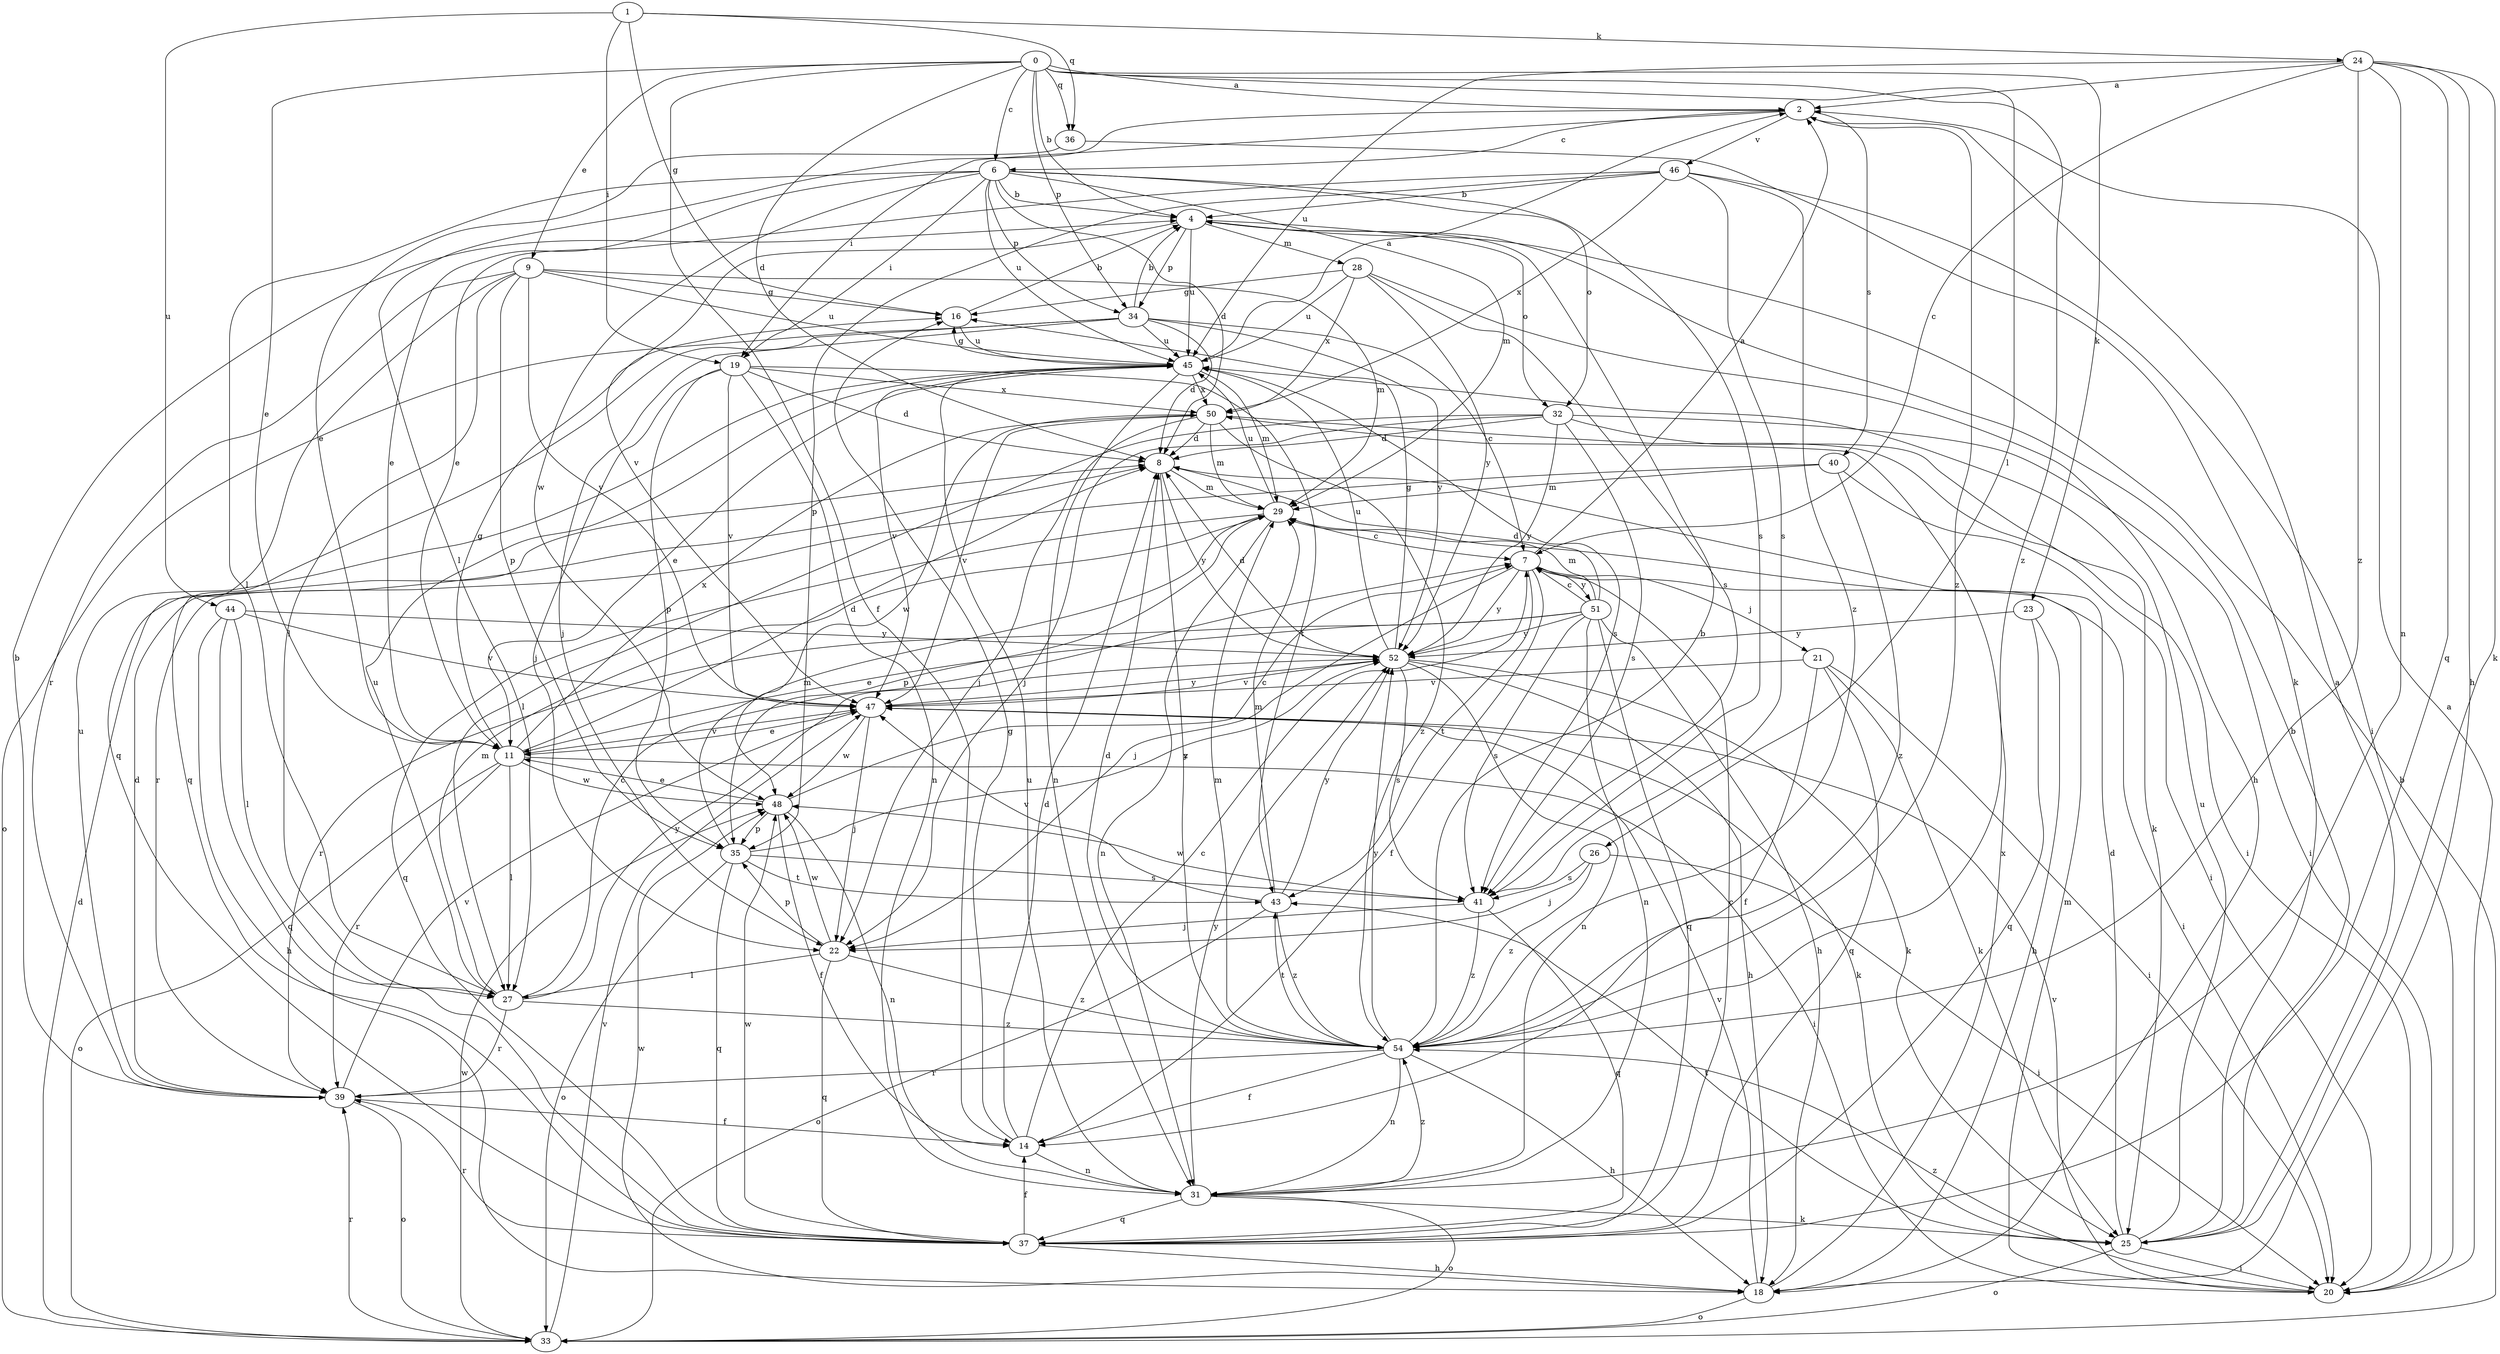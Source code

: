 strict digraph  {
0;
1;
2;
4;
6;
7;
8;
9;
11;
14;
16;
18;
19;
20;
21;
22;
23;
24;
25;
26;
27;
28;
29;
31;
32;
33;
34;
35;
36;
37;
39;
40;
41;
43;
44;
45;
46;
47;
48;
50;
51;
52;
54;
0 -> 2  [label=a];
0 -> 4  [label=b];
0 -> 6  [label=c];
0 -> 8  [label=d];
0 -> 9  [label=e];
0 -> 11  [label=e];
0 -> 14  [label=f];
0 -> 23  [label=k];
0 -> 26  [label=l];
0 -> 34  [label=p];
0 -> 36  [label=q];
0 -> 54  [label=z];
1 -> 16  [label=g];
1 -> 19  [label=i];
1 -> 24  [label=k];
1 -> 36  [label=q];
1 -> 44  [label=u];
2 -> 6  [label=c];
2 -> 19  [label=i];
2 -> 27  [label=l];
2 -> 40  [label=s];
2 -> 46  [label=v];
2 -> 54  [label=z];
4 -> 28  [label=m];
4 -> 32  [label=o];
4 -> 34  [label=p];
4 -> 45  [label=u];
4 -> 47  [label=v];
6 -> 4  [label=b];
6 -> 8  [label=d];
6 -> 11  [label=e];
6 -> 19  [label=i];
6 -> 27  [label=l];
6 -> 29  [label=m];
6 -> 32  [label=o];
6 -> 34  [label=p];
6 -> 41  [label=s];
6 -> 45  [label=u];
6 -> 48  [label=w];
7 -> 2  [label=a];
7 -> 14  [label=f];
7 -> 20  [label=i];
7 -> 21  [label=j];
7 -> 22  [label=j];
7 -> 43  [label=t];
7 -> 51  [label=y];
7 -> 52  [label=y];
8 -> 29  [label=m];
8 -> 52  [label=y];
8 -> 54  [label=z];
9 -> 16  [label=g];
9 -> 27  [label=l];
9 -> 29  [label=m];
9 -> 35  [label=p];
9 -> 37  [label=q];
9 -> 39  [label=r];
9 -> 45  [label=u];
9 -> 47  [label=v];
11 -> 8  [label=d];
11 -> 16  [label=g];
11 -> 20  [label=i];
11 -> 27  [label=l];
11 -> 33  [label=o];
11 -> 39  [label=r];
11 -> 47  [label=v];
11 -> 48  [label=w];
11 -> 50  [label=x];
14 -> 7  [label=c];
14 -> 8  [label=d];
14 -> 16  [label=g];
14 -> 31  [label=n];
16 -> 4  [label=b];
16 -> 45  [label=u];
18 -> 33  [label=o];
18 -> 47  [label=v];
18 -> 48  [label=w];
18 -> 50  [label=x];
19 -> 8  [label=d];
19 -> 22  [label=j];
19 -> 31  [label=n];
19 -> 35  [label=p];
19 -> 43  [label=t];
19 -> 47  [label=v];
19 -> 50  [label=x];
20 -> 2  [label=a];
20 -> 29  [label=m];
20 -> 47  [label=v];
20 -> 54  [label=z];
21 -> 14  [label=f];
21 -> 20  [label=i];
21 -> 25  [label=k];
21 -> 37  [label=q];
21 -> 47  [label=v];
22 -> 27  [label=l];
22 -> 35  [label=p];
22 -> 37  [label=q];
22 -> 48  [label=w];
22 -> 54  [label=z];
23 -> 18  [label=h];
23 -> 37  [label=q];
23 -> 52  [label=y];
24 -> 2  [label=a];
24 -> 7  [label=c];
24 -> 18  [label=h];
24 -> 25  [label=k];
24 -> 31  [label=n];
24 -> 37  [label=q];
24 -> 45  [label=u];
24 -> 54  [label=z];
25 -> 2  [label=a];
25 -> 4  [label=b];
25 -> 8  [label=d];
25 -> 20  [label=i];
25 -> 33  [label=o];
25 -> 43  [label=t];
25 -> 45  [label=u];
26 -> 20  [label=i];
26 -> 22  [label=j];
26 -> 41  [label=s];
26 -> 54  [label=z];
27 -> 7  [label=c];
27 -> 29  [label=m];
27 -> 39  [label=r];
27 -> 45  [label=u];
27 -> 52  [label=y];
27 -> 54  [label=z];
28 -> 16  [label=g];
28 -> 18  [label=h];
28 -> 41  [label=s];
28 -> 45  [label=u];
28 -> 50  [label=x];
28 -> 52  [label=y];
29 -> 7  [label=c];
29 -> 31  [label=n];
29 -> 35  [label=p];
29 -> 37  [label=q];
29 -> 45  [label=u];
31 -> 25  [label=k];
31 -> 33  [label=o];
31 -> 37  [label=q];
31 -> 45  [label=u];
31 -> 52  [label=y];
31 -> 54  [label=z];
32 -> 8  [label=d];
32 -> 20  [label=i];
32 -> 22  [label=j];
32 -> 25  [label=k];
32 -> 27  [label=l];
32 -> 41  [label=s];
32 -> 52  [label=y];
33 -> 4  [label=b];
33 -> 8  [label=d];
33 -> 39  [label=r];
33 -> 47  [label=v];
33 -> 48  [label=w];
34 -> 4  [label=b];
34 -> 7  [label=c];
34 -> 8  [label=d];
34 -> 22  [label=j];
34 -> 33  [label=o];
34 -> 37  [label=q];
34 -> 45  [label=u];
34 -> 52  [label=y];
35 -> 29  [label=m];
35 -> 33  [label=o];
35 -> 37  [label=q];
35 -> 41  [label=s];
35 -> 43  [label=t];
35 -> 52  [label=y];
36 -> 11  [label=e];
36 -> 25  [label=k];
37 -> 7  [label=c];
37 -> 14  [label=f];
37 -> 18  [label=h];
37 -> 39  [label=r];
37 -> 48  [label=w];
39 -> 4  [label=b];
39 -> 8  [label=d];
39 -> 14  [label=f];
39 -> 33  [label=o];
39 -> 45  [label=u];
39 -> 47  [label=v];
40 -> 20  [label=i];
40 -> 29  [label=m];
40 -> 39  [label=r];
40 -> 54  [label=z];
41 -> 22  [label=j];
41 -> 37  [label=q];
41 -> 48  [label=w];
41 -> 54  [label=z];
43 -> 29  [label=m];
43 -> 33  [label=o];
43 -> 47  [label=v];
43 -> 52  [label=y];
43 -> 54  [label=z];
44 -> 18  [label=h];
44 -> 27  [label=l];
44 -> 37  [label=q];
44 -> 47  [label=v];
44 -> 52  [label=y];
45 -> 2  [label=a];
45 -> 11  [label=e];
45 -> 16  [label=g];
45 -> 29  [label=m];
45 -> 31  [label=n];
45 -> 41  [label=s];
45 -> 47  [label=v];
45 -> 50  [label=x];
46 -> 4  [label=b];
46 -> 11  [label=e];
46 -> 20  [label=i];
46 -> 35  [label=p];
46 -> 41  [label=s];
46 -> 50  [label=x];
46 -> 54  [label=z];
47 -> 11  [label=e];
47 -> 22  [label=j];
47 -> 25  [label=k];
47 -> 48  [label=w];
47 -> 52  [label=y];
48 -> 7  [label=c];
48 -> 11  [label=e];
48 -> 14  [label=f];
48 -> 31  [label=n];
48 -> 35  [label=p];
50 -> 8  [label=d];
50 -> 20  [label=i];
50 -> 22  [label=j];
50 -> 29  [label=m];
50 -> 47  [label=v];
50 -> 48  [label=w];
50 -> 54  [label=z];
51 -> 7  [label=c];
51 -> 8  [label=d];
51 -> 11  [label=e];
51 -> 18  [label=h];
51 -> 29  [label=m];
51 -> 31  [label=n];
51 -> 37  [label=q];
51 -> 39  [label=r];
51 -> 41  [label=s];
51 -> 52  [label=y];
52 -> 8  [label=d];
52 -> 16  [label=g];
52 -> 18  [label=h];
52 -> 25  [label=k];
52 -> 31  [label=n];
52 -> 41  [label=s];
52 -> 45  [label=u];
52 -> 47  [label=v];
54 -> 4  [label=b];
54 -> 8  [label=d];
54 -> 14  [label=f];
54 -> 18  [label=h];
54 -> 29  [label=m];
54 -> 31  [label=n];
54 -> 39  [label=r];
54 -> 43  [label=t];
54 -> 52  [label=y];
}
